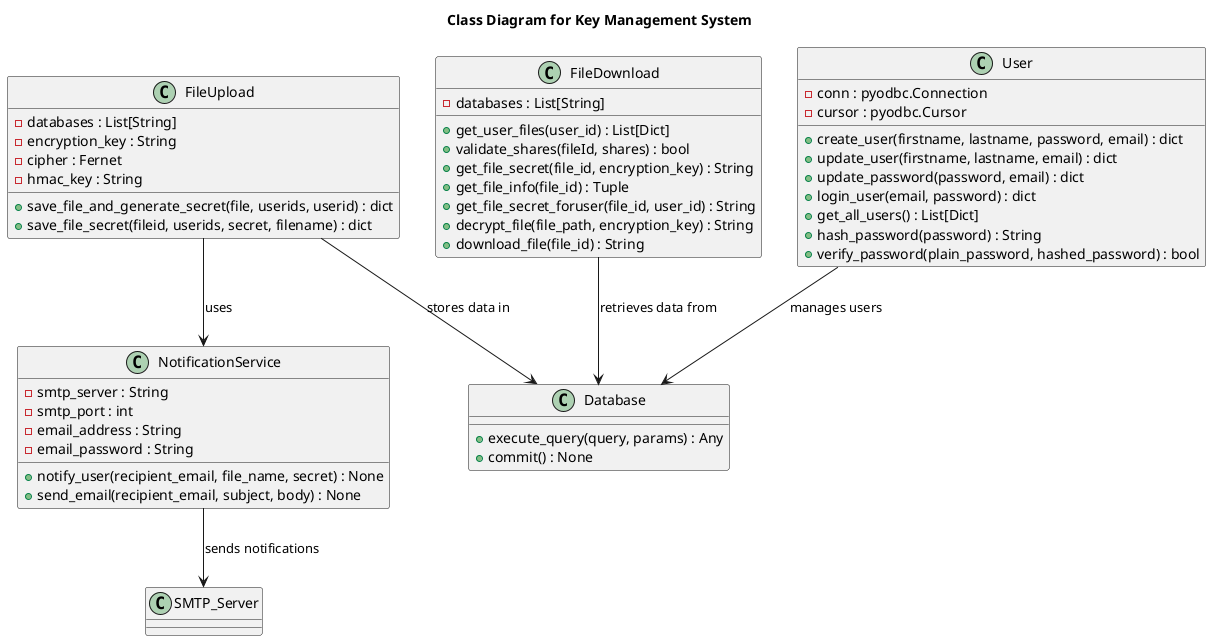 @startuml
title Class Diagram for Key Management System

class FileUpload {
    - databases : List[String]
    - encryption_key : String
    - cipher : Fernet
    - hmac_key : String
    + save_file_and_generate_secret(file, userids, userid) : dict
    + save_file_secret(fileid, userids, secret, filename) : dict
}

class FileDownload {
    - databases : List[String]
    + get_user_files(user_id) : List[Dict]
    + validate_shares(fileId, shares) : bool
    + get_file_secret(file_id, encryption_key) : String
    + get_file_info(file_id) : Tuple
    + get_file_secret_foruser(file_id, user_id) : String
    + decrypt_file(file_path, encryption_key) : String
    + download_file(file_id) : String
}

class User {
    - conn : pyodbc.Connection
    - cursor : pyodbc.Cursor
    + create_user(firstname, lastname, password, email) : dict
    + update_user(firstname, lastname, email) : dict
    + update_password(password, email) : dict
    + login_user(email, password) : dict
    + get_all_users() : List[Dict]
    + hash_password(password) : String
    + verify_password(plain_password, hashed_password) : bool
}

class NotificationService {
    - smtp_server : String
    - smtp_port : int
    - email_address : String
    - email_password : String
    + notify_user(recipient_email, file_name, secret) : None
    + send_email(recipient_email, subject, body) : None
}

class Database {
    + execute_query(query, params) : Any
    + commit() : None
}

FileUpload --> NotificationService : uses
FileUpload --> Database : stores data in
FileDownload --> Database : retrieves data from
User --> Database : manages users
NotificationService --> SMTP_Server : sends notifications

@enduml
